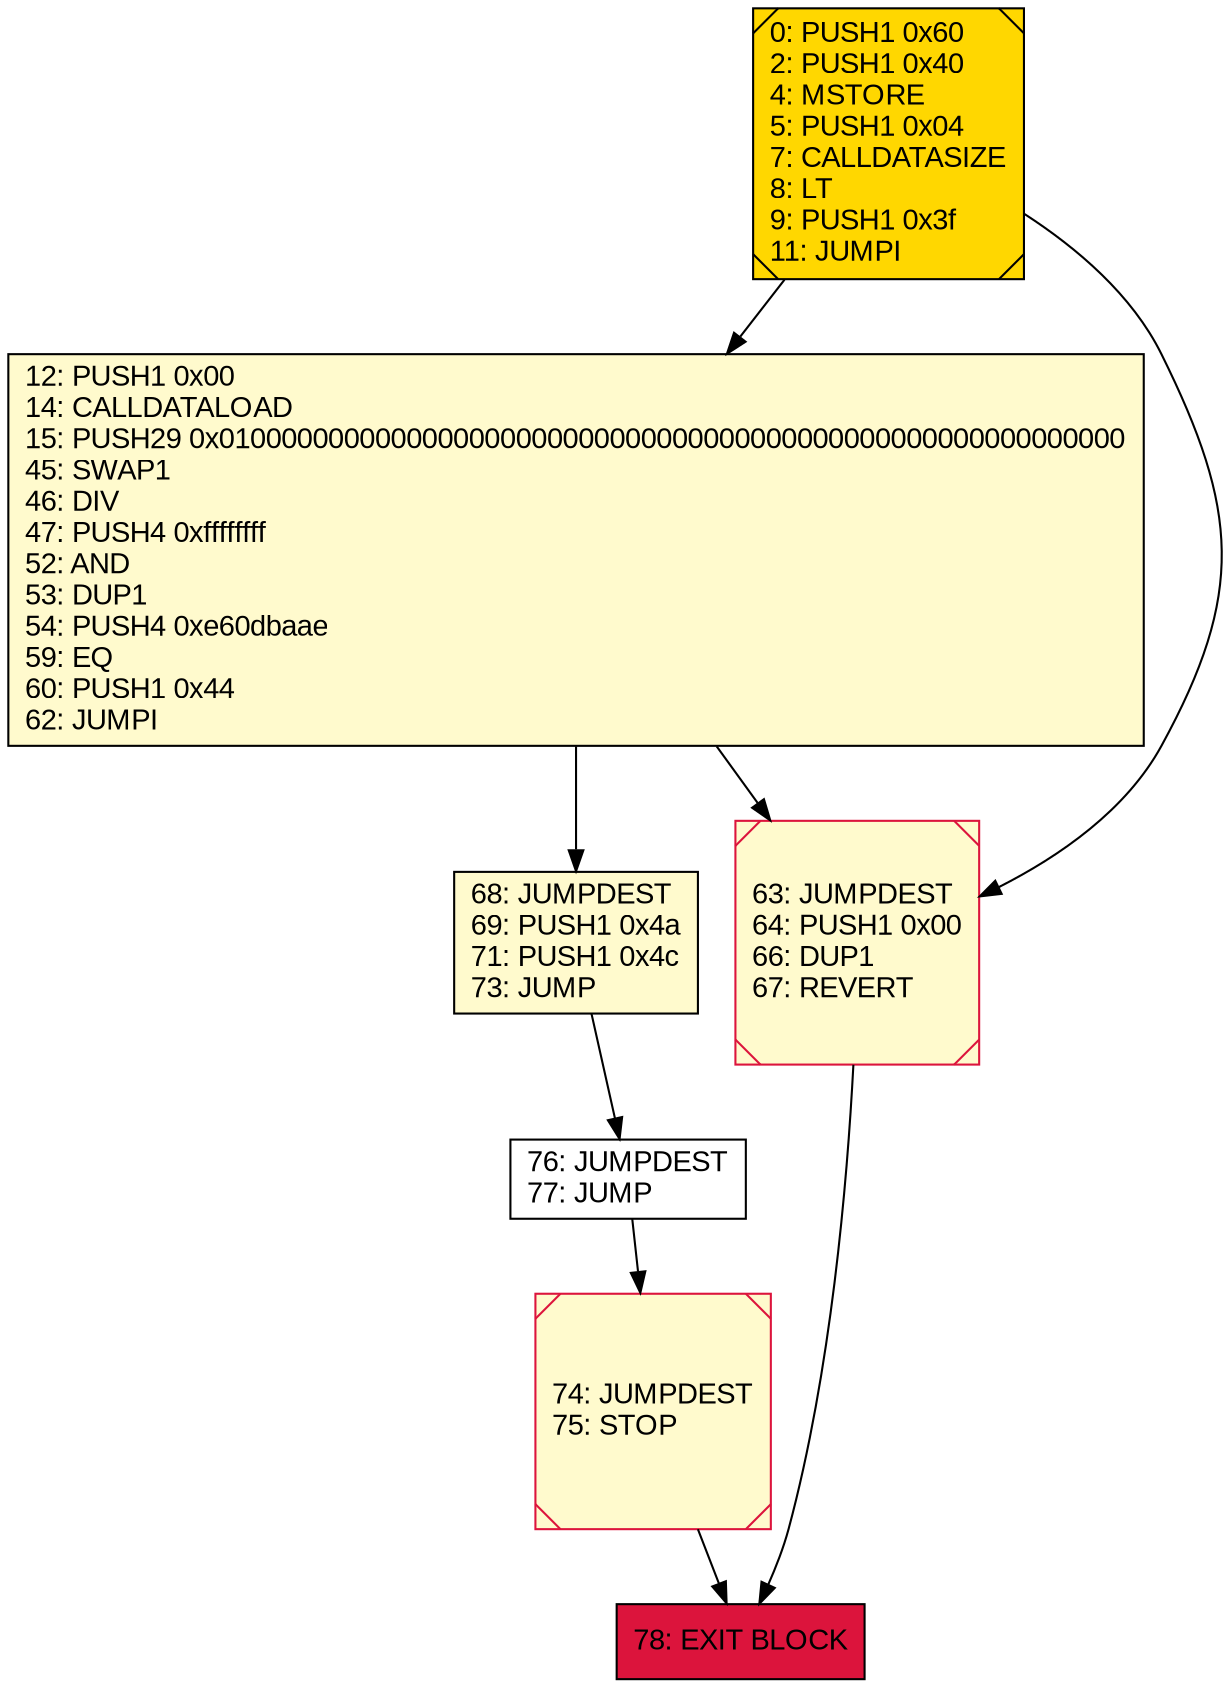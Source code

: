 digraph G {
bgcolor=transparent rankdir=UD;
node [shape=box style=filled color=black fillcolor=white fontname=arial fontcolor=black];
12 [label="12: PUSH1 0x00\l14: CALLDATALOAD\l15: PUSH29 0x0100000000000000000000000000000000000000000000000000000000\l45: SWAP1\l46: DIV\l47: PUSH4 0xffffffff\l52: AND\l53: DUP1\l54: PUSH4 0xe60dbaae\l59: EQ\l60: PUSH1 0x44\l62: JUMPI\l" fillcolor=lemonchiffon ];
68 [label="68: JUMPDEST\l69: PUSH1 0x4a\l71: PUSH1 0x4c\l73: JUMP\l" fillcolor=lemonchiffon ];
63 [label="63: JUMPDEST\l64: PUSH1 0x00\l66: DUP1\l67: REVERT\l" fillcolor=lemonchiffon shape=Msquare color=crimson ];
76 [label="76: JUMPDEST\l77: JUMP\l" ];
0 [label="0: PUSH1 0x60\l2: PUSH1 0x40\l4: MSTORE\l5: PUSH1 0x04\l7: CALLDATASIZE\l8: LT\l9: PUSH1 0x3f\l11: JUMPI\l" fillcolor=lemonchiffon shape=Msquare fillcolor=gold ];
78 [label="78: EXIT BLOCK\l" fillcolor=crimson ];
74 [label="74: JUMPDEST\l75: STOP\l" fillcolor=lemonchiffon shape=Msquare color=crimson ];
74 -> 78;
68 -> 76;
0 -> 63;
63 -> 78;
76 -> 74;
12 -> 68;
12 -> 63;
0 -> 12;
}